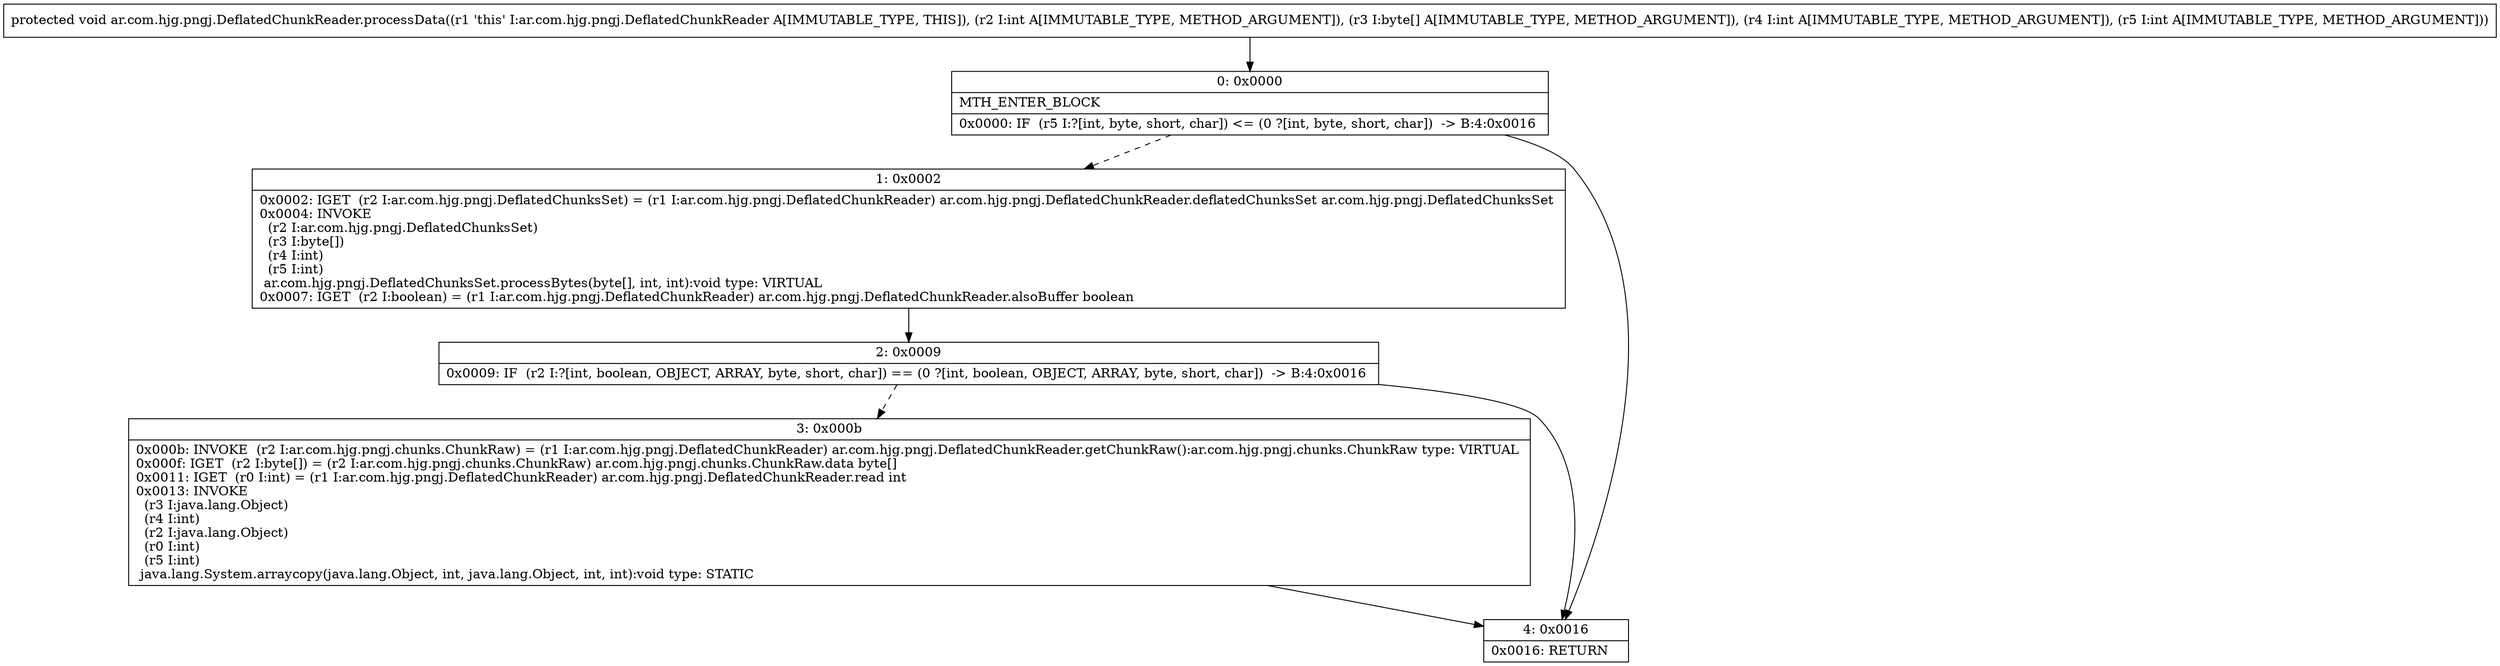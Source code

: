 digraph "CFG forar.com.hjg.pngj.DeflatedChunkReader.processData(I[BII)V" {
Node_0 [shape=record,label="{0\:\ 0x0000|MTH_ENTER_BLOCK\l|0x0000: IF  (r5 I:?[int, byte, short, char]) \<= (0 ?[int, byte, short, char])  \-\> B:4:0x0016 \l}"];
Node_1 [shape=record,label="{1\:\ 0x0002|0x0002: IGET  (r2 I:ar.com.hjg.pngj.DeflatedChunksSet) = (r1 I:ar.com.hjg.pngj.DeflatedChunkReader) ar.com.hjg.pngj.DeflatedChunkReader.deflatedChunksSet ar.com.hjg.pngj.DeflatedChunksSet \l0x0004: INVOKE  \l  (r2 I:ar.com.hjg.pngj.DeflatedChunksSet)\l  (r3 I:byte[])\l  (r4 I:int)\l  (r5 I:int)\l ar.com.hjg.pngj.DeflatedChunksSet.processBytes(byte[], int, int):void type: VIRTUAL \l0x0007: IGET  (r2 I:boolean) = (r1 I:ar.com.hjg.pngj.DeflatedChunkReader) ar.com.hjg.pngj.DeflatedChunkReader.alsoBuffer boolean \l}"];
Node_2 [shape=record,label="{2\:\ 0x0009|0x0009: IF  (r2 I:?[int, boolean, OBJECT, ARRAY, byte, short, char]) == (0 ?[int, boolean, OBJECT, ARRAY, byte, short, char])  \-\> B:4:0x0016 \l}"];
Node_3 [shape=record,label="{3\:\ 0x000b|0x000b: INVOKE  (r2 I:ar.com.hjg.pngj.chunks.ChunkRaw) = (r1 I:ar.com.hjg.pngj.DeflatedChunkReader) ar.com.hjg.pngj.DeflatedChunkReader.getChunkRaw():ar.com.hjg.pngj.chunks.ChunkRaw type: VIRTUAL \l0x000f: IGET  (r2 I:byte[]) = (r2 I:ar.com.hjg.pngj.chunks.ChunkRaw) ar.com.hjg.pngj.chunks.ChunkRaw.data byte[] \l0x0011: IGET  (r0 I:int) = (r1 I:ar.com.hjg.pngj.DeflatedChunkReader) ar.com.hjg.pngj.DeflatedChunkReader.read int \l0x0013: INVOKE  \l  (r3 I:java.lang.Object)\l  (r4 I:int)\l  (r2 I:java.lang.Object)\l  (r0 I:int)\l  (r5 I:int)\l java.lang.System.arraycopy(java.lang.Object, int, java.lang.Object, int, int):void type: STATIC \l}"];
Node_4 [shape=record,label="{4\:\ 0x0016|0x0016: RETURN   \l}"];
MethodNode[shape=record,label="{protected void ar.com.hjg.pngj.DeflatedChunkReader.processData((r1 'this' I:ar.com.hjg.pngj.DeflatedChunkReader A[IMMUTABLE_TYPE, THIS]), (r2 I:int A[IMMUTABLE_TYPE, METHOD_ARGUMENT]), (r3 I:byte[] A[IMMUTABLE_TYPE, METHOD_ARGUMENT]), (r4 I:int A[IMMUTABLE_TYPE, METHOD_ARGUMENT]), (r5 I:int A[IMMUTABLE_TYPE, METHOD_ARGUMENT])) }"];
MethodNode -> Node_0;
Node_0 -> Node_1[style=dashed];
Node_0 -> Node_4;
Node_1 -> Node_2;
Node_2 -> Node_3[style=dashed];
Node_2 -> Node_4;
Node_3 -> Node_4;
}


